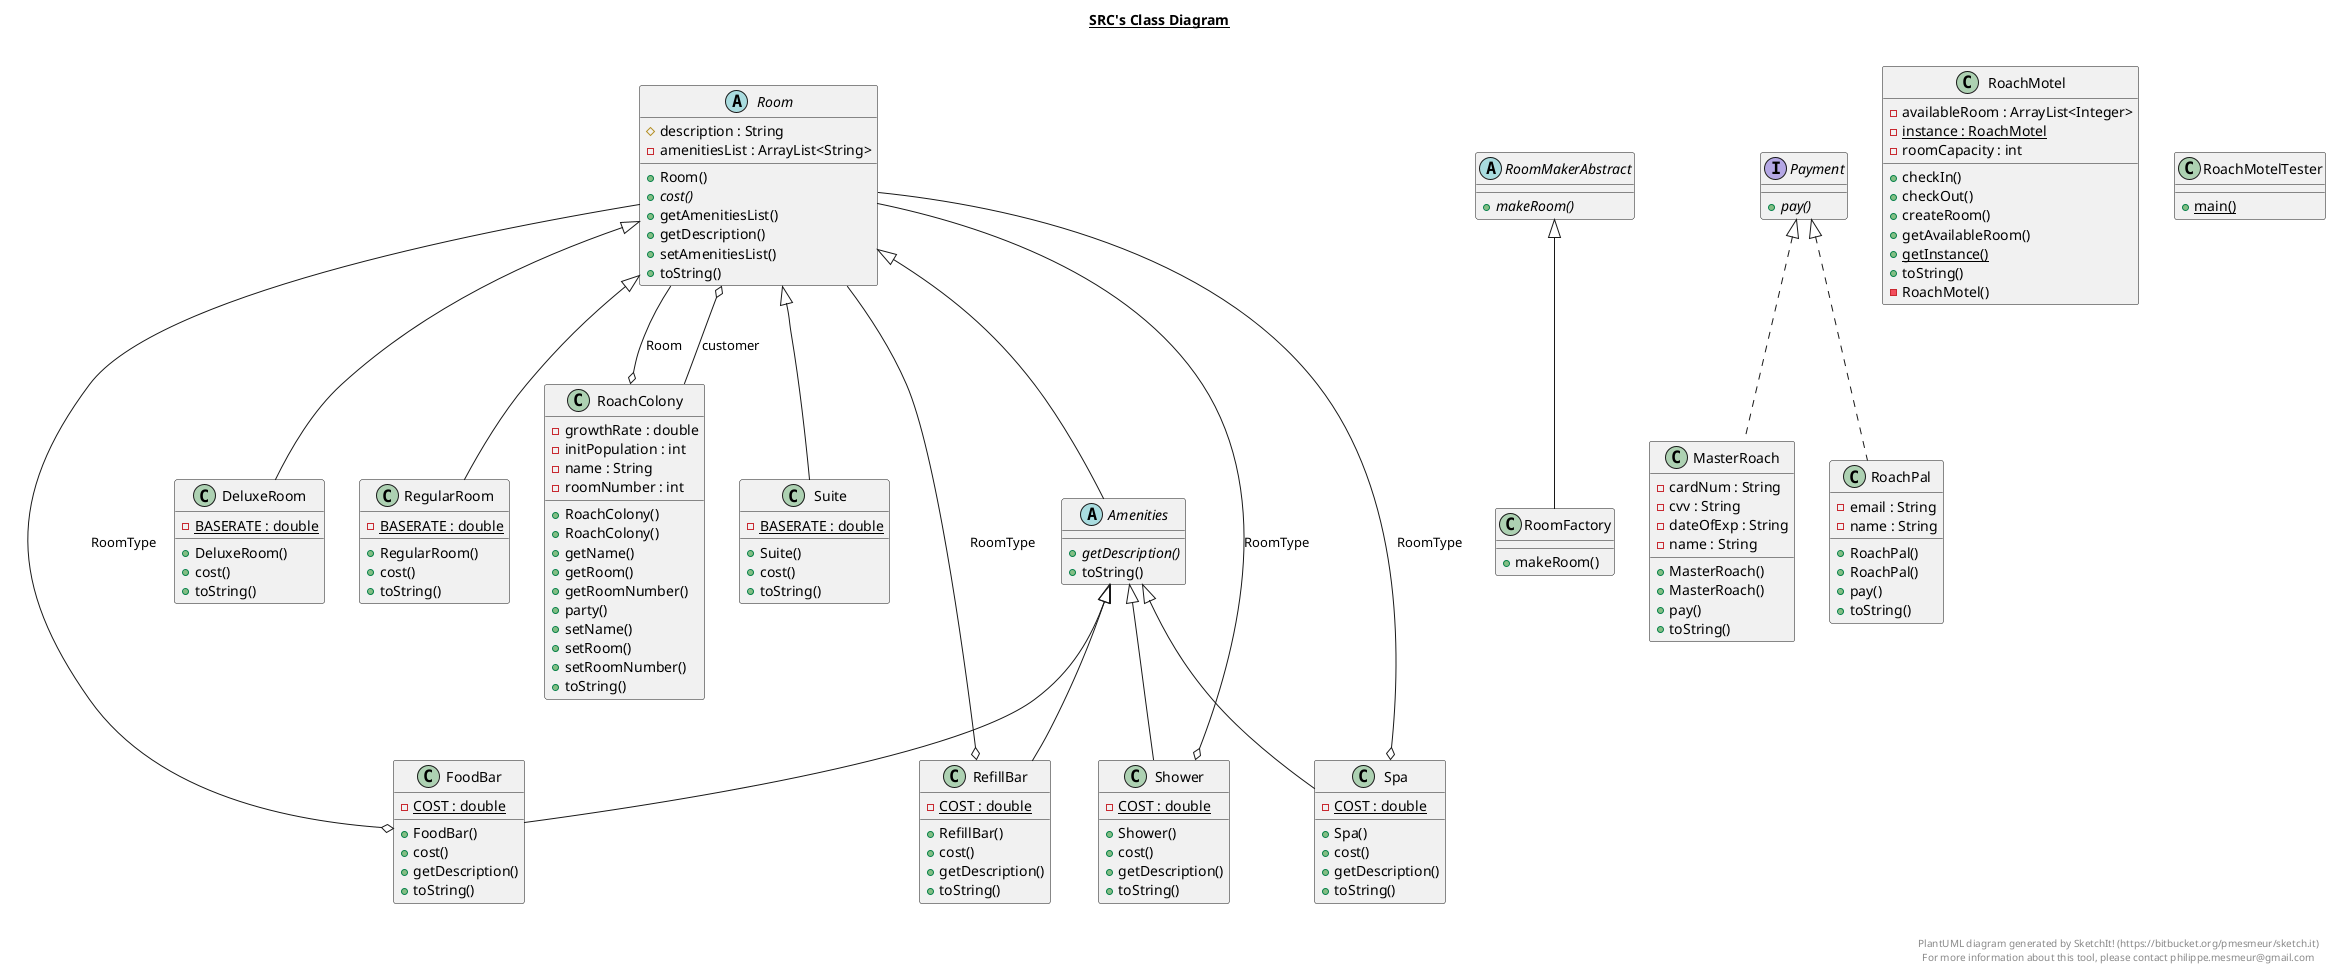 @startuml

title __SRC's Class Diagram__\n

    abstract class Amenities {
        {abstract} + getDescription()
        + toString()
    }
  


    class DeluxeRoom {
        {static} - BASERATE : double
        + DeluxeRoom()
        + cost()
        + toString()
    }

  


    class FoodBar {
        {static} - COST : double
        + FoodBar()
        + cost()
        + getDescription()
        + toString()
    }

  

    class MasterRoach {
        - cardNum : String
        - cvv : String
        - dateOfExp : String
        - name : String
        + MasterRoach()
        + MasterRoach()
        + pay()
        + toString()
    }


    interface Payment {
        {abstract} + pay()
    }


    class RefillBar {
        {static} - COST : double
        + RefillBar()
        + cost()
        + getDescription()
        + toString()
    }


    class RegularRoom {
        {static} - BASERATE : double
        + RegularRoom()
        + cost()
        + toString()
    }


    class RoachColony {
        - growthRate : double
        - initPopulation : int
        - name : String
        - roomNumber : int
        + RoachColony()
        + RoachColony()
        + getName()
        + getRoom()
        + getRoomNumber()
        + party()
        + setName()
        + setRoom()
        + setRoomNumber()
        + toString()
    }


    class RoachMotel {
        - availableRoom : ArrayList<Integer>
        {static} - instance : RoachMotel
        - roomCapacity : int
        + checkIn()
        + checkOut()
        + createRoom()
        + getAvailableRoom()
        {static} + getInstance()
        + toString()
        - RoachMotel()
    }


    class RoachMotelTester {
        {static} + main()
    }


    class RoachPal {
        - email : String
        - name : String
        + RoachPal()
        + RoachPal()
        + pay()
        + toString()
    }


    abstract class Room {
        # description : String
        - amenitiesList : ArrayList<String>
        + Room()
        {abstract} + cost()
        + getAmenitiesList()
        + getDescription()
        + setAmenitiesList()
        + toString()
    }


    class RoomFactory {
        + makeRoom()
    }


    abstract class RoomMakerAbstract {
        {abstract} + makeRoom()
    }


    class Shower {
        {static} - COST : double
        + Shower()
        + cost()
        + getDescription()
        + toString()
    }


    class Spa {
        {static} - COST : double
        + Spa()
        + cost()
        + getDescription()
        + toString()
    }


    class Suite {
        {static} - BASERATE : double
        + Suite()
        + cost()
        + toString()
    }


  Amenities -up-|> Room
  DeluxeRoom -up-|> Room
  FoodBar -up-|> Amenities
  FoodBar o-- Room : RoomType
  MasterRoach .up.|> Payment
  RefillBar -up-|> Amenities
  RefillBar o-- Room : RoomType
  RegularRoom -up-|> Room
  RoachColony o-- Room : Room
  RoachPal .up.|> Payment
  Room o-- RoachColony : customer
  RoomFactory -up-|> RoomMakerAbstract
  Shower -up-|> Amenities
  Shower o-- Room : RoomType
  Spa -up-|> Amenities
  Spa o-- Room : RoomType
  Suite -up-|> Room


right footer


PlantUML diagram generated by SketchIt! (https://bitbucket.org/pmesmeur/sketch.it)
For more information about this tool, please contact philippe.mesmeur@gmail.com
endfooter

@enduml
